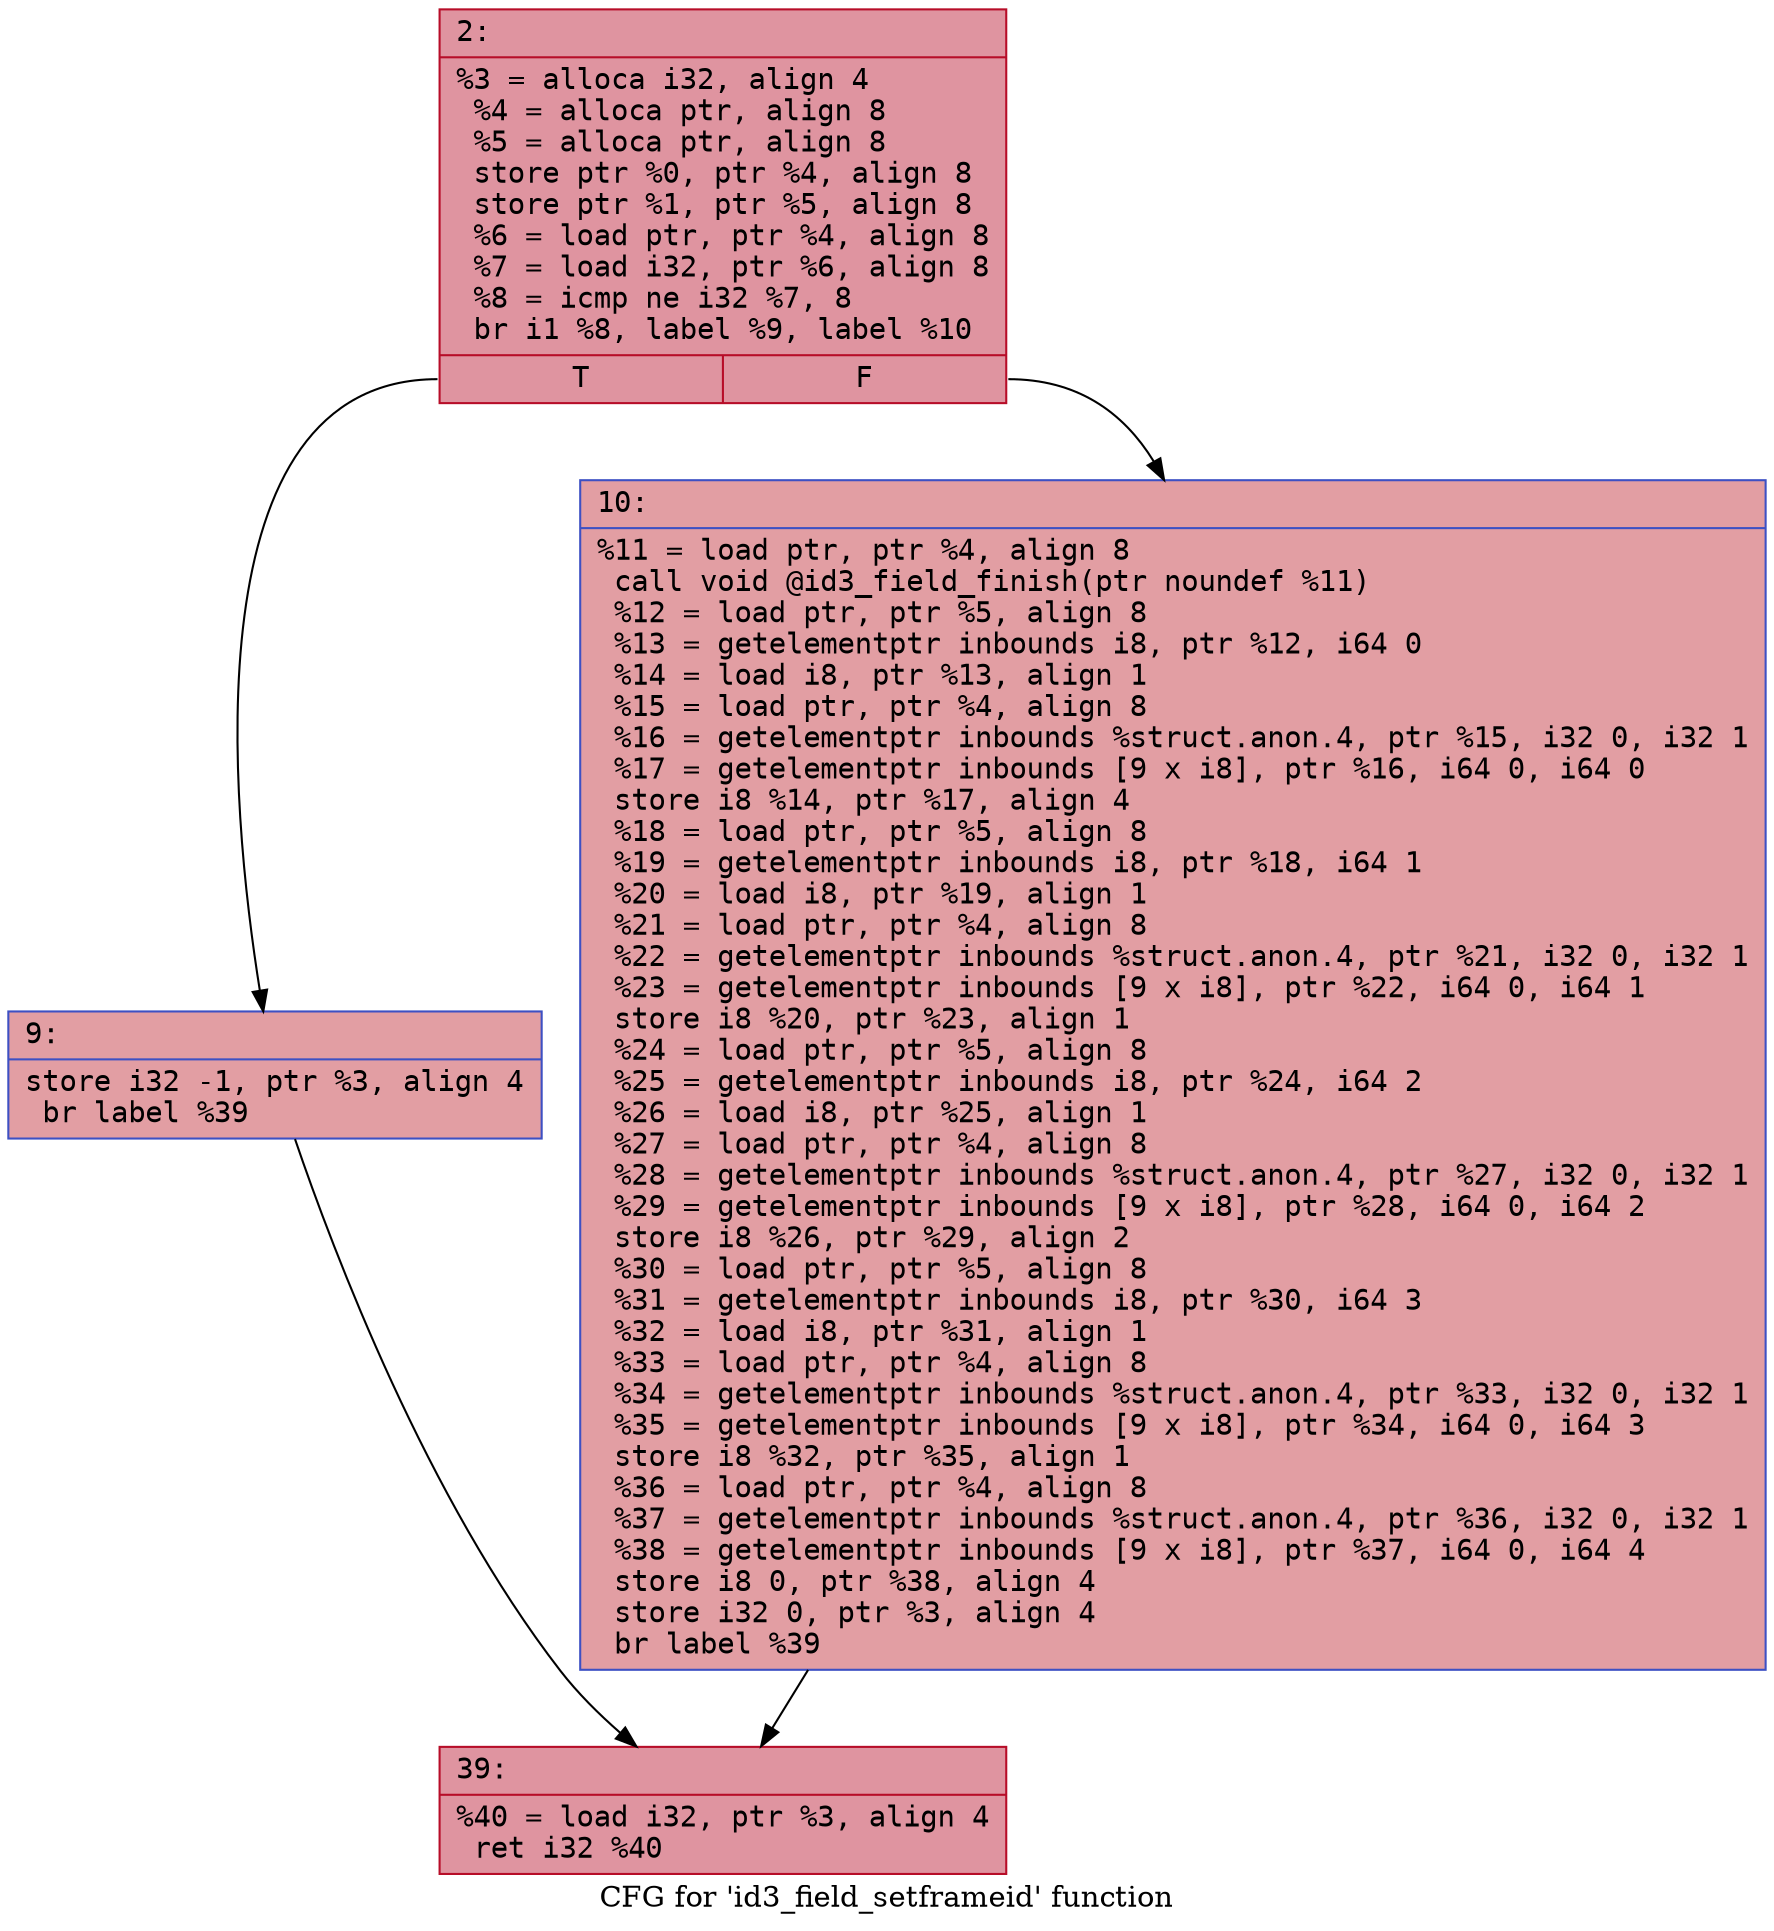 digraph "CFG for 'id3_field_setframeid' function" {
	label="CFG for 'id3_field_setframeid' function";

	Node0x600001e52b20 [shape=record,color="#b70d28ff", style=filled, fillcolor="#b70d2870" fontname="Courier",label="{2:\l|  %3 = alloca i32, align 4\l  %4 = alloca ptr, align 8\l  %5 = alloca ptr, align 8\l  store ptr %0, ptr %4, align 8\l  store ptr %1, ptr %5, align 8\l  %6 = load ptr, ptr %4, align 8\l  %7 = load i32, ptr %6, align 8\l  %8 = icmp ne i32 %7, 8\l  br i1 %8, label %9, label %10\l|{<s0>T|<s1>F}}"];
	Node0x600001e52b20:s0 -> Node0x600001e52b70[tooltip="2 -> 9\nProbability 50.00%" ];
	Node0x600001e52b20:s1 -> Node0x600001e52bc0[tooltip="2 -> 10\nProbability 50.00%" ];
	Node0x600001e52b70 [shape=record,color="#3d50c3ff", style=filled, fillcolor="#be242e70" fontname="Courier",label="{9:\l|  store i32 -1, ptr %3, align 4\l  br label %39\l}"];
	Node0x600001e52b70 -> Node0x600001e52c10[tooltip="9 -> 39\nProbability 100.00%" ];
	Node0x600001e52bc0 [shape=record,color="#3d50c3ff", style=filled, fillcolor="#be242e70" fontname="Courier",label="{10:\l|  %11 = load ptr, ptr %4, align 8\l  call void @id3_field_finish(ptr noundef %11)\l  %12 = load ptr, ptr %5, align 8\l  %13 = getelementptr inbounds i8, ptr %12, i64 0\l  %14 = load i8, ptr %13, align 1\l  %15 = load ptr, ptr %4, align 8\l  %16 = getelementptr inbounds %struct.anon.4, ptr %15, i32 0, i32 1\l  %17 = getelementptr inbounds [9 x i8], ptr %16, i64 0, i64 0\l  store i8 %14, ptr %17, align 4\l  %18 = load ptr, ptr %5, align 8\l  %19 = getelementptr inbounds i8, ptr %18, i64 1\l  %20 = load i8, ptr %19, align 1\l  %21 = load ptr, ptr %4, align 8\l  %22 = getelementptr inbounds %struct.anon.4, ptr %21, i32 0, i32 1\l  %23 = getelementptr inbounds [9 x i8], ptr %22, i64 0, i64 1\l  store i8 %20, ptr %23, align 1\l  %24 = load ptr, ptr %5, align 8\l  %25 = getelementptr inbounds i8, ptr %24, i64 2\l  %26 = load i8, ptr %25, align 1\l  %27 = load ptr, ptr %4, align 8\l  %28 = getelementptr inbounds %struct.anon.4, ptr %27, i32 0, i32 1\l  %29 = getelementptr inbounds [9 x i8], ptr %28, i64 0, i64 2\l  store i8 %26, ptr %29, align 2\l  %30 = load ptr, ptr %5, align 8\l  %31 = getelementptr inbounds i8, ptr %30, i64 3\l  %32 = load i8, ptr %31, align 1\l  %33 = load ptr, ptr %4, align 8\l  %34 = getelementptr inbounds %struct.anon.4, ptr %33, i32 0, i32 1\l  %35 = getelementptr inbounds [9 x i8], ptr %34, i64 0, i64 3\l  store i8 %32, ptr %35, align 1\l  %36 = load ptr, ptr %4, align 8\l  %37 = getelementptr inbounds %struct.anon.4, ptr %36, i32 0, i32 1\l  %38 = getelementptr inbounds [9 x i8], ptr %37, i64 0, i64 4\l  store i8 0, ptr %38, align 4\l  store i32 0, ptr %3, align 4\l  br label %39\l}"];
	Node0x600001e52bc0 -> Node0x600001e52c10[tooltip="10 -> 39\nProbability 100.00%" ];
	Node0x600001e52c10 [shape=record,color="#b70d28ff", style=filled, fillcolor="#b70d2870" fontname="Courier",label="{39:\l|  %40 = load i32, ptr %3, align 4\l  ret i32 %40\l}"];
}
